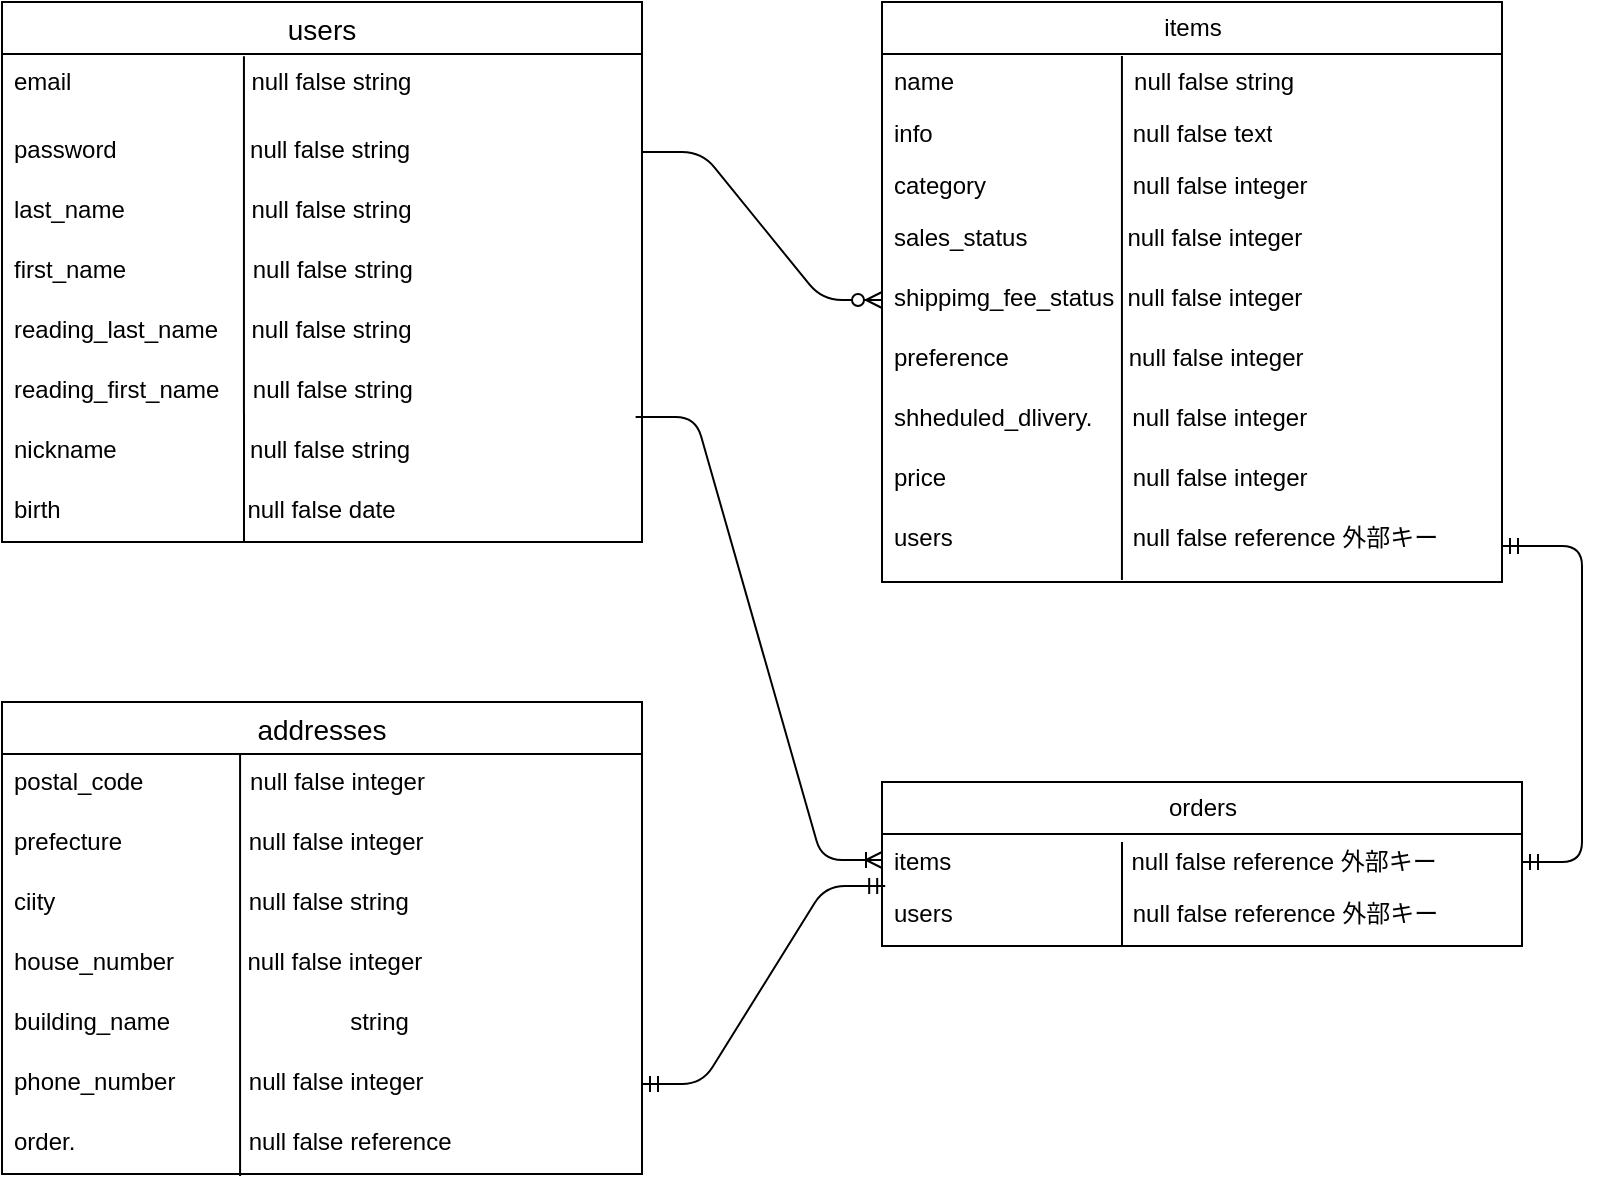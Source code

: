 <mxfile>
    <diagram id="6mC3bbU4l5IzLsoMbnYP" name="Page-1">
        <mxGraphModel dx="1053" dy="553" grid="1" gridSize="10" guides="1" tooltips="1" connect="1" arrows="1" fold="1" page="1" pageScale="1" pageWidth="827" pageHeight="1169" math="0" shadow="0">
            <root>
                <mxCell id="0"/>
                <mxCell id="1" parent="0"/>
                <mxCell id="271" value="users" style="swimlane;fontStyle=0;childLayout=stackLayout;horizontal=1;startSize=26;horizontalStack=0;resizeParent=1;resizeParentMax=0;resizeLast=0;collapsible=1;marginBottom=0;align=center;fontSize=14;" parent="1" vertex="1">
                    <mxGeometry x="40" y="40" width="320" height="270" as="geometry"/>
                </mxCell>
                <mxCell id="272" value="email                           null false string" style="text;strokeColor=none;fillColor=none;spacingLeft=4;spacingRight=4;overflow=hidden;rotatable=0;points=[[0,0.5],[1,0.5]];portConstraint=eastwest;fontSize=12;" parent="271" vertex="1">
                    <mxGeometry y="26" width="320" height="34" as="geometry"/>
                </mxCell>
                <mxCell id="273" value="password                    null false string" style="text;strokeColor=none;fillColor=none;spacingLeft=4;spacingRight=4;overflow=hidden;rotatable=0;points=[[0,0.5],[1,0.5]];portConstraint=eastwest;fontSize=12;" parent="271" vertex="1">
                    <mxGeometry y="60" width="320" height="30" as="geometry"/>
                </mxCell>
                <mxCell id="277" value="last_name                   null false string   " style="text;strokeColor=none;fillColor=none;spacingLeft=4;spacingRight=4;overflow=hidden;rotatable=0;points=[[0,0.5],[1,0.5]];portConstraint=eastwest;fontSize=12;" parent="271" vertex="1">
                    <mxGeometry y="90" width="320" height="30" as="geometry"/>
                </mxCell>
                <mxCell id="278" value="first_name                   null false string" style="text;strokeColor=none;fillColor=none;spacingLeft=4;spacingRight=4;overflow=hidden;rotatable=0;points=[[0,0.5],[1,0.5]];portConstraint=eastwest;fontSize=12;" parent="271" vertex="1">
                    <mxGeometry y="120" width="320" height="30" as="geometry"/>
                </mxCell>
                <mxCell id="279" value="reading_last_name     null false string" style="text;strokeColor=none;fillColor=none;spacingLeft=4;spacingRight=4;overflow=hidden;rotatable=0;points=[[0,0.5],[1,0.5]];portConstraint=eastwest;fontSize=12;" parent="271" vertex="1">
                    <mxGeometry y="150" width="320" height="30" as="geometry"/>
                </mxCell>
                <mxCell id="280" value="reading_first_name     null false string" style="text;strokeColor=none;fillColor=none;spacingLeft=4;spacingRight=4;overflow=hidden;rotatable=0;points=[[0,0.5],[1,0.5]];portConstraint=eastwest;fontSize=12;" parent="271" vertex="1">
                    <mxGeometry y="180" width="320" height="30" as="geometry"/>
                </mxCell>
                <mxCell id="330" value="" style="endArrow=none;html=1;startArrow=none;exitX=0.375;exitY=1;exitDx=0;exitDy=0;exitPerimeter=0;" parent="271" source="274" target="271" edge="1">
                    <mxGeometry width="50" height="50" relative="1" as="geometry">
                        <mxPoint x="120" y="261" as="sourcePoint"/>
                        <mxPoint x="120" y="30" as="targetPoint"/>
                    </mxGeometry>
                </mxCell>
                <mxCell id="281" value="nickname                    null false string" style="text;strokeColor=none;fillColor=none;spacingLeft=4;spacingRight=4;overflow=hidden;rotatable=0;points=[[0,0.5],[1,0.5]];portConstraint=eastwest;fontSize=12;" parent="271" vertex="1">
                    <mxGeometry y="210" width="320" height="30" as="geometry"/>
                </mxCell>
                <mxCell id="351" value="" style="endArrow=none;html=1;rounded=0;entryX=0.378;entryY=0.033;entryDx=0;entryDy=0;entryPerimeter=0;" parent="271" source="274" target="272" edge="1">
                    <mxGeometry relative="1" as="geometry">
                        <mxPoint x="120" y="240" as="sourcePoint"/>
                        <mxPoint x="280" y="240" as="targetPoint"/>
                        <Array as="points">
                            <mxPoint x="121" y="270"/>
                        </Array>
                    </mxGeometry>
                </mxCell>
                <mxCell id="274" value="birth                            null false date" style="text;strokeColor=none;fillColor=none;spacingLeft=4;spacingRight=4;overflow=hidden;rotatable=0;points=[[0,0.5],[1,0.5]];portConstraint=eastwest;fontSize=12;" parent="271" vertex="1">
                    <mxGeometry y="240" width="320" height="30" as="geometry"/>
                </mxCell>
                <mxCell id="286" value="items" style="swimlane;fontStyle=0;childLayout=stackLayout;horizontal=1;startSize=26;fillColor=none;horizontalStack=0;resizeParent=1;resizeParentMax=0;resizeLast=0;collapsible=1;marginBottom=0;html=1;" parent="1" vertex="1">
                    <mxGeometry x="480" y="40" width="310" height="290" as="geometry"/>
                </mxCell>
                <mxCell id="287" value="name&amp;nbsp; &amp;nbsp; &amp;nbsp; &amp;nbsp; &amp;nbsp; &amp;nbsp; &amp;nbsp; &amp;nbsp; &amp;nbsp; &amp;nbsp; &amp;nbsp; &amp;nbsp; &amp;nbsp; &amp;nbsp;null false string" style="text;strokeColor=none;fillColor=none;align=left;verticalAlign=top;spacingLeft=4;spacingRight=4;overflow=hidden;rotatable=0;points=[[0,0.5],[1,0.5]];portConstraint=eastwest;whiteSpace=wrap;html=1;" parent="286" vertex="1">
                    <mxGeometry y="26" width="310" height="26" as="geometry"/>
                </mxCell>
                <mxCell id="288" value="info&amp;nbsp; &amp;nbsp; &amp;nbsp; &amp;nbsp; &amp;nbsp; &amp;nbsp; &amp;nbsp; &amp;nbsp; &amp;nbsp; &amp;nbsp; &amp;nbsp; &amp;nbsp; &amp;nbsp; &amp;nbsp; &amp;nbsp; null false text" style="text;strokeColor=none;fillColor=none;align=left;verticalAlign=top;spacingLeft=4;spacingRight=4;overflow=hidden;rotatable=0;points=[[0,0.5],[1,0.5]];portConstraint=eastwest;whiteSpace=wrap;html=1;" parent="286" vertex="1">
                    <mxGeometry y="52" width="310" height="26" as="geometry"/>
                </mxCell>
                <mxCell id="289" value="category&amp;nbsp; &amp;nbsp; &amp;nbsp; &amp;nbsp; &amp;nbsp; &amp;nbsp; &amp;nbsp; &amp;nbsp; &amp;nbsp; &amp;nbsp; &amp;nbsp; null false integer" style="text;strokeColor=none;fillColor=none;align=left;verticalAlign=top;spacingLeft=4;spacingRight=4;overflow=hidden;rotatable=0;points=[[0,0.5],[1,0.5]];portConstraint=eastwest;whiteSpace=wrap;html=1;" parent="286" vertex="1">
                    <mxGeometry y="78" width="310" height="26" as="geometry"/>
                </mxCell>
                <mxCell id="290" value="sales_status               null false integer " style="text;strokeColor=none;fillColor=none;spacingLeft=4;spacingRight=4;overflow=hidden;rotatable=0;points=[[0,0.5],[1,0.5]];portConstraint=eastwest;fontSize=12;" parent="286" vertex="1">
                    <mxGeometry y="104" width="310" height="30" as="geometry"/>
                </mxCell>
                <mxCell id="292" value="shippimg_fee_status  null false integer" style="text;strokeColor=none;fillColor=none;spacingLeft=4;spacingRight=4;overflow=hidden;rotatable=0;points=[[0,0.5],[1,0.5]];portConstraint=eastwest;fontSize=12;" parent="286" vertex="1">
                    <mxGeometry y="134" width="310" height="30" as="geometry"/>
                </mxCell>
                <mxCell id="293" value="preference                  null false integer" style="text;strokeColor=none;fillColor=none;spacingLeft=4;spacingRight=4;overflow=hidden;rotatable=0;points=[[0,0.5],[1,0.5]];portConstraint=eastwest;fontSize=12;" parent="286" vertex="1">
                    <mxGeometry y="164" width="310" height="30" as="geometry"/>
                </mxCell>
                <mxCell id="294" value="shheduled_dlivery.      null false integer" style="text;strokeColor=none;fillColor=none;spacingLeft=4;spacingRight=4;overflow=hidden;rotatable=0;points=[[0,0.5],[1,0.5]];portConstraint=eastwest;fontSize=12;" parent="286" vertex="1">
                    <mxGeometry y="194" width="310" height="30" as="geometry"/>
                </mxCell>
                <mxCell id="295" value="price                            null false integer" style="text;strokeColor=none;fillColor=none;spacingLeft=4;spacingRight=4;overflow=hidden;rotatable=0;points=[[0,0.5],[1,0.5]];portConstraint=eastwest;fontSize=12;" parent="286" vertex="1">
                    <mxGeometry y="224" width="310" height="30" as="geometry"/>
                </mxCell>
                <mxCell id="332" value="" style="endArrow=none;html=1;entryX=0.387;entryY=0.038;entryDx=0;entryDy=0;entryPerimeter=0;exitX=0.387;exitY=0.972;exitDx=0;exitDy=0;exitPerimeter=0;" parent="286" source="304" target="287" edge="1">
                    <mxGeometry width="50" height="50" relative="1" as="geometry">
                        <mxPoint x="120" y="290" as="sourcePoint"/>
                        <mxPoint x="170" y="240" as="targetPoint"/>
                    </mxGeometry>
                </mxCell>
                <mxCell id="304" value="users                           null false reference 外部キー" style="text;strokeColor=none;fillColor=none;spacingLeft=4;spacingRight=4;overflow=hidden;rotatable=0;points=[[0,0.5],[1,0.5]];portConstraint=eastwest;fontSize=12;" parent="286" vertex="1">
                    <mxGeometry y="254" width="310" height="36" as="geometry"/>
                </mxCell>
                <mxCell id="325" style="edgeStyle=none;html=1;entryX=0;entryY=0.5;entryDx=0;entryDy=0;" parent="286" source="286" target="292" edge="1">
                    <mxGeometry relative="1" as="geometry"/>
                </mxCell>
                <mxCell id="299" value="orders" style="swimlane;fontStyle=0;childLayout=stackLayout;horizontal=1;startSize=26;fillColor=none;horizontalStack=0;resizeParent=1;resizeParentMax=0;resizeLast=0;collapsible=1;marginBottom=0;html=1;" parent="1" vertex="1">
                    <mxGeometry x="480" y="430" width="320" height="82" as="geometry"/>
                </mxCell>
                <mxCell id="302" value="items&amp;nbsp; &amp;nbsp; &amp;nbsp; &amp;nbsp; &amp;nbsp; &amp;nbsp; &amp;nbsp; &amp;nbsp; &amp;nbsp; &amp;nbsp; &amp;nbsp; &amp;nbsp; &amp;nbsp; &amp;nbsp;null false reference 外部キー" style="text;strokeColor=none;fillColor=none;align=left;verticalAlign=top;spacingLeft=4;spacingRight=4;overflow=hidden;rotatable=0;points=[[0,0.5],[1,0.5]];portConstraint=eastwest;whiteSpace=wrap;html=1;" parent="299" vertex="1">
                    <mxGeometry y="26" width="320" height="26" as="geometry"/>
                </mxCell>
                <mxCell id="305" value="users                           null false reference 外部キー" style="text;strokeColor=none;fillColor=none;spacingLeft=4;spacingRight=4;overflow=hidden;rotatable=0;points=[[0,0.5],[1,0.5]];portConstraint=eastwest;fontSize=12;" parent="299" vertex="1">
                    <mxGeometry y="52" width="320" height="30" as="geometry"/>
                </mxCell>
                <mxCell id="336" value="" style="endArrow=none;html=1;rounded=0;exitX=0.375;exitY=1;exitDx=0;exitDy=0;exitPerimeter=0;" parent="299" source="305" edge="1">
                    <mxGeometry relative="1" as="geometry">
                        <mxPoint x="120" y="130" as="sourcePoint"/>
                        <mxPoint x="120" y="30" as="targetPoint"/>
                    </mxGeometry>
                </mxCell>
                <mxCell id="307" value="" style="edgeStyle=entityRelationEdgeStyle;fontSize=12;html=1;endArrow=ERzeroToMany;endFill=1;exitX=1;exitY=0.5;exitDx=0;exitDy=0;entryX=0;entryY=0.5;entryDx=0;entryDy=0;" parent="1" source="273" target="292" edge="1">
                    <mxGeometry width="100" height="100" relative="1" as="geometry">
                        <mxPoint x="420" y="400" as="sourcePoint"/>
                        <mxPoint x="520" y="300" as="targetPoint"/>
                    </mxGeometry>
                </mxCell>
                <mxCell id="312" value="addresses" style="swimlane;fontStyle=0;childLayout=stackLayout;horizontal=1;startSize=26;horizontalStack=0;resizeParent=1;resizeParentMax=0;resizeLast=0;collapsible=1;marginBottom=0;align=center;fontSize=14;" parent="1" vertex="1">
                    <mxGeometry x="40" y="390" width="320" height="236" as="geometry"/>
                </mxCell>
                <mxCell id="313" value="postal_code                null false integer" style="text;strokeColor=none;fillColor=none;spacingLeft=4;spacingRight=4;overflow=hidden;rotatable=0;points=[[0,0.5],[1,0.5]];portConstraint=eastwest;fontSize=12;" parent="312" vertex="1">
                    <mxGeometry y="26" width="320" height="30" as="geometry"/>
                </mxCell>
                <mxCell id="314" value="prefecture                   null false integer" style="text;strokeColor=none;fillColor=none;spacingLeft=4;spacingRight=4;overflow=hidden;rotatable=0;points=[[0,0.5],[1,0.5]];portConstraint=eastwest;fontSize=12;" parent="312" vertex="1">
                    <mxGeometry y="56" width="320" height="30" as="geometry"/>
                </mxCell>
                <mxCell id="315" value="ciity                             null false string" style="text;strokeColor=none;fillColor=none;spacingLeft=4;spacingRight=4;overflow=hidden;rotatable=0;points=[[0,0.5],[1,0.5]];portConstraint=eastwest;fontSize=12;" parent="312" vertex="1">
                    <mxGeometry y="86" width="320" height="30" as="geometry"/>
                </mxCell>
                <mxCell id="317" value="house_number           null false integer" style="text;strokeColor=none;fillColor=none;spacingLeft=4;spacingRight=4;overflow=hidden;rotatable=0;points=[[0,0.5],[1,0.5]];portConstraint=eastwest;fontSize=12;" parent="312" vertex="1">
                    <mxGeometry y="116" width="320" height="30" as="geometry"/>
                </mxCell>
                <mxCell id="316" value="building_name                           string" style="text;strokeColor=none;fillColor=none;spacingLeft=4;spacingRight=4;overflow=hidden;rotatable=0;points=[[0,0.5],[1,0.5]];portConstraint=eastwest;fontSize=12;" parent="312" vertex="1">
                    <mxGeometry y="146" width="320" height="30" as="geometry"/>
                </mxCell>
                <mxCell id="318" value="phone_number           null false integer" style="text;strokeColor=none;fillColor=none;spacingLeft=4;spacingRight=4;overflow=hidden;rotatable=0;points=[[0,0.5],[1,0.5]];portConstraint=eastwest;fontSize=12;" parent="312" vertex="1">
                    <mxGeometry y="176" width="320" height="30" as="geometry"/>
                </mxCell>
                <mxCell id="333" value="" style="endArrow=none;html=1;rounded=0;exitX=0.372;exitY=0;exitDx=0;exitDy=0;exitPerimeter=0;entryX=0.372;entryY=1.033;entryDx=0;entryDy=0;entryPerimeter=0;" parent="312" source="313" target="352" edge="1">
                    <mxGeometry relative="1" as="geometry">
                        <mxPoint x="310" y="-40" as="sourcePoint"/>
                        <mxPoint x="470" y="-40" as="targetPoint"/>
                    </mxGeometry>
                </mxCell>
                <mxCell id="352" value="order.                          null false reference         " style="text;strokeColor=none;fillColor=none;spacingLeft=4;spacingRight=4;overflow=hidden;rotatable=0;points=[[0,0.5],[1,0.5]];portConstraint=eastwest;fontSize=12;" vertex="1" parent="312">
                    <mxGeometry y="206" width="320" height="30" as="geometry"/>
                </mxCell>
                <mxCell id="319" value="" style="edgeStyle=entityRelationEdgeStyle;fontSize=12;html=1;endArrow=ERmandOne;startArrow=ERmandOne;entryX=0.005;entryY=0;entryDx=0;entryDy=0;entryPerimeter=0;exitX=1;exitY=0.5;exitDx=0;exitDy=0;" parent="1" source="318" target="305" edge="1">
                    <mxGeometry width="100" height="100" relative="1" as="geometry">
                        <mxPoint x="390" y="400" as="sourcePoint"/>
                        <mxPoint x="490" y="300" as="targetPoint"/>
                    </mxGeometry>
                </mxCell>
                <mxCell id="320" value="" style="edgeStyle=entityRelationEdgeStyle;fontSize=12;html=1;endArrow=ERoneToMany;exitX=0.99;exitY=-0.083;exitDx=0;exitDy=0;exitPerimeter=0;entryX=0;entryY=0.5;entryDx=0;entryDy=0;" parent="1" source="281" edge="1">
                    <mxGeometry width="100" height="100" relative="1" as="geometry">
                        <mxPoint x="390" y="400" as="sourcePoint"/>
                        <mxPoint x="480" y="469" as="targetPoint"/>
                    </mxGeometry>
                </mxCell>
                <mxCell id="321" value="" style="edgeStyle=entityRelationEdgeStyle;fontSize=12;html=1;endArrow=ERmandOne;startArrow=ERmandOne;" parent="1" target="304" edge="1">
                    <mxGeometry width="100" height="100" relative="1" as="geometry">
                        <mxPoint x="800" y="470" as="sourcePoint"/>
                        <mxPoint x="660" y="330" as="targetPoint"/>
                    </mxGeometry>
                </mxCell>
            </root>
        </mxGraphModel>
    </diagram>
</mxfile>